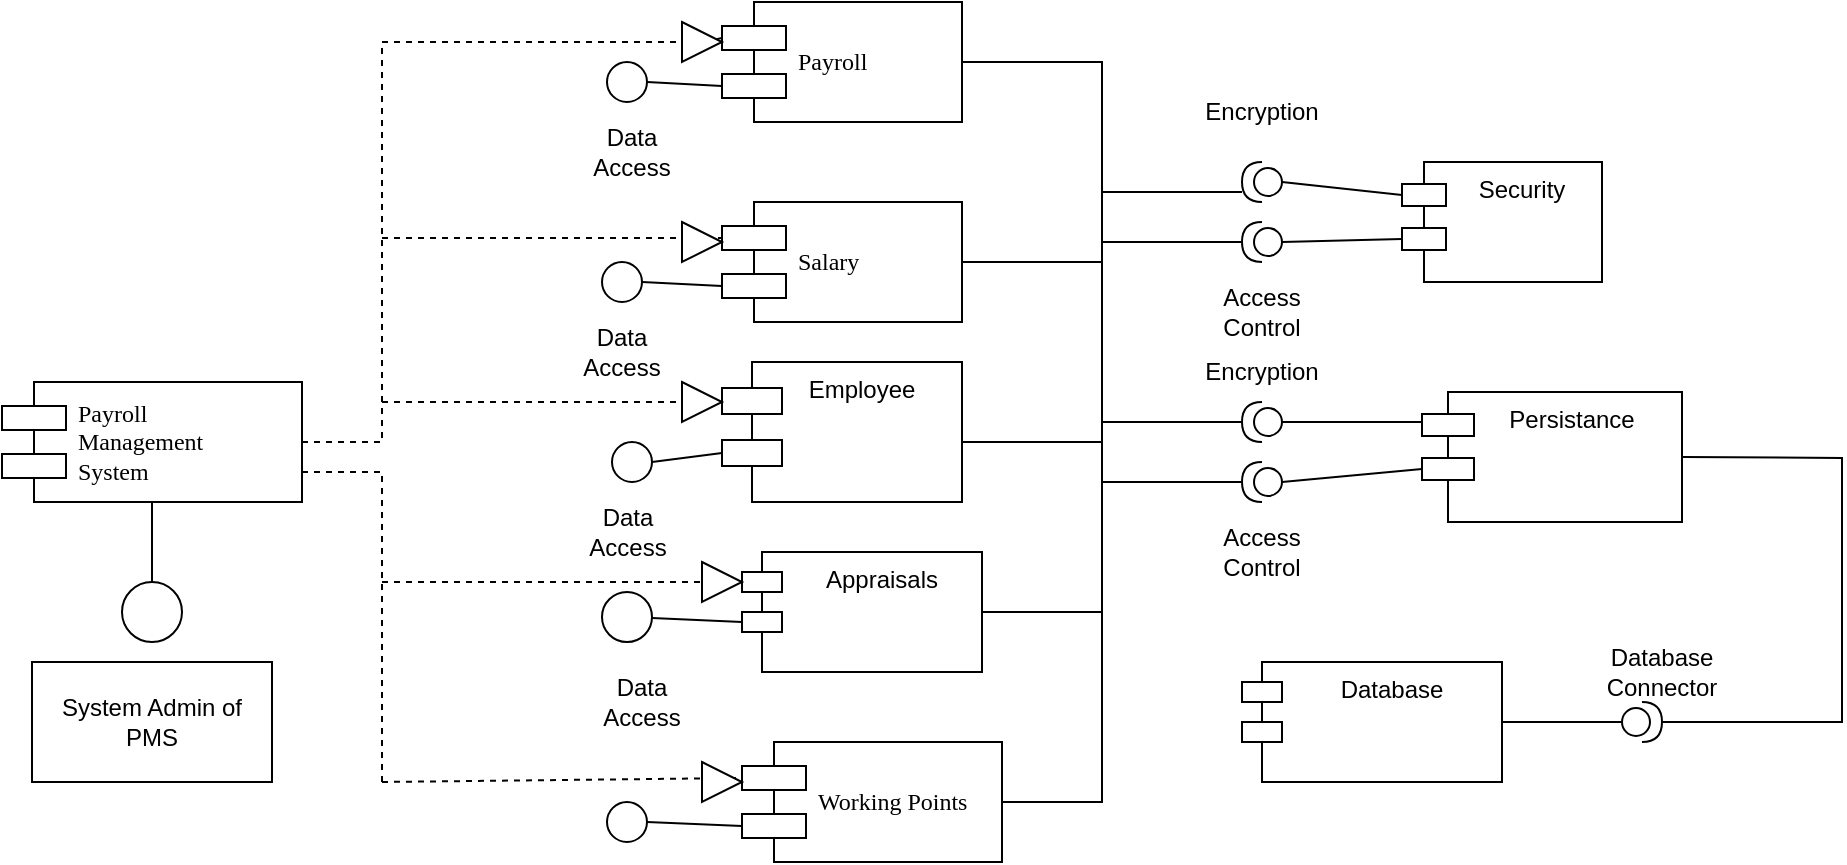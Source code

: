 <mxfile version="16.5.1" type="device"><diagram name="Page-1" id="5f0bae14-7c28-e335-631c-24af17079c00"><mxGraphModel dx="1108" dy="545" grid="1" gridSize="10" guides="1" tooltips="1" connect="1" arrows="1" fold="1" page="1" pageScale="1" pageWidth="1100" pageHeight="850" background="none" math="0" shadow="0"><root><mxCell id="0"/><mxCell id="1" parent="0"/><mxCell id="39150e848f15840c-5" value="Payroll" style="shape=component;align=left;spacingLeft=36;rounded=0;shadow=0;comic=0;labelBackgroundColor=none;strokeWidth=1;fontFamily=Verdana;fontSize=12;html=1;" parent="1" vertex="1"><mxGeometry x="410" y="130" width="120" height="60" as="geometry"/></mxCell><mxCell id="39150e848f15840c-6" value="" style="ellipse;whiteSpace=wrap;html=1;rounded=0;shadow=0;comic=0;labelBackgroundColor=none;strokeWidth=1;fontFamily=Verdana;fontSize=12;align=center;" parent="1" vertex="1"><mxGeometry x="352.5" y="160" width="20" height="20" as="geometry"/></mxCell><mxCell id="39150e848f15840c-7" value="Salary" style="shape=component;align=left;spacingLeft=36;rounded=0;shadow=0;comic=0;labelBackgroundColor=none;strokeWidth=1;fontFamily=Verdana;fontSize=12;html=1;" parent="1" vertex="1"><mxGeometry x="410" y="230" width="120" height="60" as="geometry"/></mxCell><mxCell id="39150e848f15840c-10" value="Working Points" style="shape=component;align=left;spacingLeft=36;rounded=0;shadow=0;comic=0;labelBackgroundColor=none;strokeWidth=1;fontFamily=Verdana;fontSize=12;html=1;" parent="1" vertex="1"><mxGeometry x="420" y="500" width="130" height="60" as="geometry"/></mxCell><mxCell id="QN7IeHzGCjVi90N1gKeP-1" value="&lt;div&gt;Payroll &lt;br&gt;&lt;/div&gt;&lt;div&gt;Management&lt;/div&gt;&lt;div&gt;System&lt;br&gt;&lt;/div&gt;" style="shape=component;align=left;spacingLeft=36;rounded=0;shadow=0;comic=0;labelBackgroundColor=none;strokeWidth=1;fontFamily=Verdana;fontSize=12;html=1;" parent="1" vertex="1"><mxGeometry x="50" y="320" width="150" height="60" as="geometry"/></mxCell><mxCell id="QN7IeHzGCjVi90N1gKeP-2" value="Database" style="shape=module;align=left;spacingLeft=20;align=center;verticalAlign=top;" parent="1" vertex="1"><mxGeometry x="670" y="460" width="130" height="60" as="geometry"/></mxCell><mxCell id="QN7IeHzGCjVi90N1gKeP-3" value="Security" style="shape=module;align=left;spacingLeft=20;align=center;verticalAlign=top;jettyWidth=22;jettyHeight=11;" parent="1" vertex="1"><mxGeometry x="750" y="210" width="100" height="60" as="geometry"/></mxCell><mxCell id="QN7IeHzGCjVi90N1gKeP-4" value="Appraisals" style="shape=module;align=left;spacingLeft=20;align=center;verticalAlign=top;" parent="1" vertex="1"><mxGeometry x="420" y="405" width="120" height="60" as="geometry"/></mxCell><mxCell id="QN7IeHzGCjVi90N1gKeP-5" value="Employee" style="shape=module;align=left;spacingLeft=20;align=center;verticalAlign=top;jettyWidth=30;jettyHeight=13;" parent="1" vertex="1"><mxGeometry x="410" y="310" width="120" height="70" as="geometry"/></mxCell><mxCell id="QN7IeHzGCjVi90N1gKeP-6" value="Persistance" style="shape=module;align=left;spacingLeft=20;align=center;verticalAlign=top;jettyWidth=26;jettyHeight=11;" parent="1" vertex="1"><mxGeometry x="760" y="325" width="130" height="65" as="geometry"/></mxCell><mxCell id="39150e848f15840c-9" value="" style="ellipse;whiteSpace=wrap;html=1;rounded=0;shadow=0;comic=0;labelBackgroundColor=none;strokeWidth=1;fontFamily=Verdana;fontSize=12;align=center;" parent="1" vertex="1"><mxGeometry x="350" y="260" width="20" height="20" as="geometry"/></mxCell><mxCell id="QN7IeHzGCjVi90N1gKeP-13" value="" style="endArrow=none;html=1;rounded=0;entryX=0;entryY=0.7;entryDx=0;entryDy=0;exitX=1;exitY=0.5;exitDx=0;exitDy=0;" parent="1" source="39150e848f15840c-6" target="39150e848f15840c-5" edge="1"><mxGeometry width="50" height="50" relative="1" as="geometry"><mxPoint x="200" y="260" as="sourcePoint"/><mxPoint x="250" y="210" as="targetPoint"/></mxGeometry></mxCell><mxCell id="QN7IeHzGCjVi90N1gKeP-15" value="" style="ellipse;whiteSpace=wrap;html=1;aspect=fixed;" parent="1" vertex="1"><mxGeometry x="355" y="350" width="20" height="20" as="geometry"/></mxCell><mxCell id="QN7IeHzGCjVi90N1gKeP-17" value="" style="endArrow=none;html=1;rounded=0;entryX=0;entryY=0;entryDx=0;entryDy=35;entryPerimeter=0;startArrow=none;" parent="1" source="QN7IeHzGCjVi90N1gKeP-22" target="QN7IeHzGCjVi90N1gKeP-4" edge="1"><mxGeometry width="50" height="50" relative="1" as="geometry"><mxPoint x="260" y="435" as="sourcePoint"/><mxPoint x="280" y="420" as="targetPoint"/></mxGeometry></mxCell><mxCell id="QN7IeHzGCjVi90N1gKeP-18" value="" style="endArrow=none;html=1;rounded=0;entryX=0;entryY=0;entryDx=0;entryDy=45.5;entryPerimeter=0;exitX=1;exitY=0.5;exitDx=0;exitDy=0;" parent="1" source="QN7IeHzGCjVi90N1gKeP-15" target="QN7IeHzGCjVi90N1gKeP-5" edge="1"><mxGeometry width="50" height="50" relative="1" as="geometry"><mxPoint x="220" y="440" as="sourcePoint"/><mxPoint x="270" y="390" as="targetPoint"/></mxGeometry></mxCell><mxCell id="QN7IeHzGCjVi90N1gKeP-22" value="" style="ellipse;whiteSpace=wrap;html=1;aspect=fixed;" parent="1" vertex="1"><mxGeometry x="350" y="425" width="25" height="25" as="geometry"/></mxCell><mxCell id="QN7IeHzGCjVi90N1gKeP-25" value="" style="ellipse;whiteSpace=wrap;html=1;aspect=fixed;" parent="1" vertex="1"><mxGeometry x="110" y="420" width="30" height="30" as="geometry"/></mxCell><mxCell id="QN7IeHzGCjVi90N1gKeP-26" value="" style="ellipse;whiteSpace=wrap;html=1;aspect=fixed;" parent="1" vertex="1"><mxGeometry x="352.5" y="530" width="20" height="20" as="geometry"/></mxCell><mxCell id="QN7IeHzGCjVi90N1gKeP-27" value="" style="endArrow=none;html=1;rounded=0;entryX=0.5;entryY=1;entryDx=0;entryDy=0;exitX=0.5;exitY=0;exitDx=0;exitDy=0;" parent="1" source="QN7IeHzGCjVi90N1gKeP-25" target="QN7IeHzGCjVi90N1gKeP-1" edge="1"><mxGeometry width="50" height="50" relative="1" as="geometry"><mxPoint x="70" y="450" as="sourcePoint"/><mxPoint x="120" y="400" as="targetPoint"/></mxGeometry></mxCell><mxCell id="QN7IeHzGCjVi90N1gKeP-28" value="" style="endArrow=none;html=1;rounded=0;exitX=1;exitY=0.5;exitDx=0;exitDy=0;entryX=0;entryY=0.7;entryDx=0;entryDy=0;" parent="1" source="QN7IeHzGCjVi90N1gKeP-26" target="39150e848f15840c-10" edge="1"><mxGeometry width="50" height="50" relative="1" as="geometry"><mxPoint x="510" y="380" as="sourcePoint"/><mxPoint x="560" y="330" as="targetPoint"/></mxGeometry></mxCell><mxCell id="QN7IeHzGCjVi90N1gKeP-29" value="&lt;div&gt;System Admin of&lt;/div&gt;&lt;div&gt;PMS&lt;br&gt;&lt;/div&gt;" style="rounded=0;whiteSpace=wrap;html=1;" parent="1" vertex="1"><mxGeometry x="65" y="460" width="120" height="60" as="geometry"/></mxCell><mxCell id="QN7IeHzGCjVi90N1gKeP-30" value="" style="endArrow=none;dashed=1;html=1;rounded=0;" parent="1" edge="1"><mxGeometry width="50" height="50" relative="1" as="geometry"><mxPoint x="200" y="350" as="sourcePoint"/><mxPoint x="240" y="150" as="targetPoint"/><Array as="points"><mxPoint x="240" y="350"/></Array></mxGeometry></mxCell><mxCell id="QN7IeHzGCjVi90N1gKeP-31" value="" style="endArrow=none;html=1;rounded=0;entryX=0;entryY=0.7;entryDx=0;entryDy=0;exitX=1;exitY=0.5;exitDx=0;exitDy=0;" parent="1" source="39150e848f15840c-9" target="39150e848f15840c-7" edge="1"><mxGeometry width="50" height="50" relative="1" as="geometry"><mxPoint x="530" y="350" as="sourcePoint"/><mxPoint x="580" y="300" as="targetPoint"/></mxGeometry></mxCell><mxCell id="QN7IeHzGCjVi90N1gKeP-34" value="" style="endArrow=none;dashed=1;html=1;rounded=0;entryX=0;entryY=0.3;entryDx=0;entryDy=0;startArrow=none;" parent="1" source="QN7IeHzGCjVi90N1gKeP-35" target="39150e848f15840c-5" edge="1"><mxGeometry width="50" height="50" relative="1" as="geometry"><mxPoint x="240" y="148" as="sourcePoint"/><mxPoint x="580" y="300" as="targetPoint"/></mxGeometry></mxCell><mxCell id="QN7IeHzGCjVi90N1gKeP-35" value="" style="triangle;whiteSpace=wrap;html=1;" parent="1" vertex="1"><mxGeometry x="390" y="140" width="20" height="20" as="geometry"/></mxCell><mxCell id="QN7IeHzGCjVi90N1gKeP-36" value="" style="endArrow=none;dashed=1;html=1;rounded=0;entryX=0;entryY=0.5;entryDx=0;entryDy=0;" parent="1" target="QN7IeHzGCjVi90N1gKeP-35" edge="1"><mxGeometry width="50" height="50" relative="1" as="geometry"><mxPoint x="240" y="150" as="sourcePoint"/><mxPoint x="410" y="148" as="targetPoint"/></mxGeometry></mxCell><mxCell id="QN7IeHzGCjVi90N1gKeP-38" value="" style="endArrow=none;dashed=1;html=1;rounded=0;entryX=0;entryY=0.3;entryDx=0;entryDy=0;" parent="1" target="39150e848f15840c-7" edge="1"><mxGeometry width="50" height="50" relative="1" as="geometry"><mxPoint x="240" y="248" as="sourcePoint"/><mxPoint x="580" y="300" as="targetPoint"/></mxGeometry></mxCell><mxCell id="QN7IeHzGCjVi90N1gKeP-39" value="" style="triangle;whiteSpace=wrap;html=1;" parent="1" vertex="1"><mxGeometry x="390" y="240" width="20" height="20" as="geometry"/></mxCell><mxCell id="QN7IeHzGCjVi90N1gKeP-41" value="" style="triangle;whiteSpace=wrap;html=1;" parent="1" vertex="1"><mxGeometry x="390" y="320" width="20" height="20" as="geometry"/></mxCell><mxCell id="QN7IeHzGCjVi90N1gKeP-42" value="" style="endArrow=none;dashed=1;html=1;rounded=0;entryX=0;entryY=0.5;entryDx=0;entryDy=0;" parent="1" target="QN7IeHzGCjVi90N1gKeP-41" edge="1"><mxGeometry width="50" height="50" relative="1" as="geometry"><mxPoint x="240" y="330" as="sourcePoint"/><mxPoint x="420" y="335" as="targetPoint"/></mxGeometry></mxCell><mxCell id="QN7IeHzGCjVi90N1gKeP-46" value="" style="endArrow=none;dashed=1;html=1;rounded=0;exitX=1;exitY=0.75;exitDx=0;exitDy=0;" parent="1" source="QN7IeHzGCjVi90N1gKeP-1" edge="1"><mxGeometry width="50" height="50" relative="1" as="geometry"><mxPoint x="530" y="350" as="sourcePoint"/><mxPoint x="240" y="520" as="targetPoint"/><Array as="points"><mxPoint x="240" y="365"/></Array></mxGeometry></mxCell><mxCell id="QN7IeHzGCjVi90N1gKeP-47" value="" style="endArrow=none;dashed=1;html=1;rounded=0;entryX=0;entryY=0.3;entryDx=0;entryDy=0;" parent="1" target="39150e848f15840c-10" edge="1"><mxGeometry width="50" height="50" relative="1" as="geometry"><mxPoint x="240" y="520" as="sourcePoint"/><mxPoint x="580" y="300" as="targetPoint"/></mxGeometry></mxCell><mxCell id="QN7IeHzGCjVi90N1gKeP-48" value="" style="endArrow=none;dashed=1;html=1;rounded=0;entryX=0;entryY=0;entryDx=0;entryDy=15;entryPerimeter=0;" parent="1" target="QN7IeHzGCjVi90N1gKeP-4" edge="1"><mxGeometry width="50" height="50" relative="1" as="geometry"><mxPoint x="240" y="420" as="sourcePoint"/><mxPoint x="580" y="300" as="targetPoint"/></mxGeometry></mxCell><mxCell id="QN7IeHzGCjVi90N1gKeP-49" value="" style="triangle;whiteSpace=wrap;html=1;" parent="1" vertex="1"><mxGeometry x="400" y="510" width="20" height="20" as="geometry"/></mxCell><mxCell id="QN7IeHzGCjVi90N1gKeP-50" value="" style="triangle;whiteSpace=wrap;html=1;" parent="1" vertex="1"><mxGeometry x="400" y="410" width="20" height="20" as="geometry"/></mxCell><mxCell id="QN7IeHzGCjVi90N1gKeP-51" value="" style="endArrow=none;html=1;rounded=0;exitX=1;exitY=0.5;exitDx=0;exitDy=0;entryX=1;entryY=0.5;entryDx=0;entryDy=0;" parent="1" source="39150e848f15840c-10" target="39150e848f15840c-5" edge="1"><mxGeometry width="50" height="50" relative="1" as="geometry"><mxPoint x="600" y="520" as="sourcePoint"/><mxPoint x="600" y="160" as="targetPoint"/><Array as="points"><mxPoint x="600" y="530"/><mxPoint x="600" y="260"/><mxPoint x="600" y="160"/></Array></mxGeometry></mxCell><mxCell id="QN7IeHzGCjVi90N1gKeP-52" value="" style="endArrow=none;html=1;rounded=0;" parent="1" edge="1"><mxGeometry width="50" height="50" relative="1" as="geometry"><mxPoint x="530" y="350" as="sourcePoint"/><mxPoint x="600" y="350" as="targetPoint"/></mxGeometry></mxCell><mxCell id="QN7IeHzGCjVi90N1gKeP-53" value="" style="endArrow=none;html=1;rounded=0;exitX=1;exitY=0.5;exitDx=0;exitDy=0;" parent="1" source="39150e848f15840c-7" edge="1"><mxGeometry width="50" height="50" relative="1" as="geometry"><mxPoint x="530" y="350" as="sourcePoint"/><mxPoint x="600" y="260" as="targetPoint"/></mxGeometry></mxCell><mxCell id="QN7IeHzGCjVi90N1gKeP-54" value="" style="endArrow=none;html=1;rounded=0;exitX=1;exitY=0.5;exitDx=0;exitDy=0;" parent="1" source="QN7IeHzGCjVi90N1gKeP-4" edge="1"><mxGeometry width="50" height="50" relative="1" as="geometry"><mxPoint x="530" y="350" as="sourcePoint"/><mxPoint x="600" y="435" as="targetPoint"/></mxGeometry></mxCell><mxCell id="QN7IeHzGCjVi90N1gKeP-58" value="" style="shape=providedRequiredInterface;html=1;verticalLabelPosition=bottom;sketch=0;direction=west;" parent="1" vertex="1"><mxGeometry x="670" y="330" width="20" height="20" as="geometry"/></mxCell><mxCell id="QN7IeHzGCjVi90N1gKeP-77" value="" style="rounded=0;orthogonalLoop=1;jettySize=auto;html=1;endArrow=none;endFill=0;sketch=0;sourcePerimeterSpacing=0;targetPerimeterSpacing=0;" parent="1" edge="1"><mxGeometry relative="1" as="geometry"><mxPoint x="600" y="225" as="sourcePoint"/><mxPoint x="670" y="225" as="targetPoint"/></mxGeometry></mxCell><mxCell id="QN7IeHzGCjVi90N1gKeP-83" value="" style="rounded=0;orthogonalLoop=1;jettySize=auto;html=1;endArrow=none;endFill=0;sketch=0;sourcePerimeterSpacing=0;targetPerimeterSpacing=0;" parent="1" edge="1"><mxGeometry relative="1" as="geometry"><mxPoint x="600" y="250" as="sourcePoint"/><mxPoint x="670" y="250" as="targetPoint"/></mxGeometry></mxCell><mxCell id="QN7IeHzGCjVi90N1gKeP-86" value="" style="endArrow=none;html=1;rounded=0;entryX=1;entryY=0.5;entryDx=0;entryDy=0;entryPerimeter=0;" parent="1" target="QN7IeHzGCjVi90N1gKeP-58" edge="1"><mxGeometry width="50" height="50" relative="1" as="geometry"><mxPoint x="600" y="340" as="sourcePoint"/><mxPoint x="580" y="300" as="targetPoint"/></mxGeometry></mxCell><mxCell id="QN7IeHzGCjVi90N1gKeP-87" value="" style="endArrow=none;html=1;rounded=0;entryX=0;entryY=0;entryDx=0;entryDy=15;entryPerimeter=0;exitX=0;exitY=0.5;exitDx=0;exitDy=0;exitPerimeter=0;" parent="1" source="QN7IeHzGCjVi90N1gKeP-58" target="QN7IeHzGCjVi90N1gKeP-6" edge="1"><mxGeometry width="50" height="50" relative="1" as="geometry"><mxPoint x="530" y="350" as="sourcePoint"/><mxPoint x="580" y="300" as="targetPoint"/></mxGeometry></mxCell><mxCell id="QN7IeHzGCjVi90N1gKeP-88" value="" style="shape=providedRequiredInterface;html=1;verticalLabelPosition=bottom;sketch=0;direction=west;" parent="1" vertex="1"><mxGeometry x="670" y="360" width="20" height="20" as="geometry"/></mxCell><mxCell id="QN7IeHzGCjVi90N1gKeP-89" value="" style="endArrow=none;html=1;rounded=0;exitX=0;exitY=0.5;exitDx=0;exitDy=0;exitPerimeter=0;" parent="1" source="QN7IeHzGCjVi90N1gKeP-88" target="QN7IeHzGCjVi90N1gKeP-6" edge="1"><mxGeometry width="50" height="50" relative="1" as="geometry"><mxPoint x="530" y="350" as="sourcePoint"/><mxPoint x="580" y="300" as="targetPoint"/></mxGeometry></mxCell><mxCell id="QN7IeHzGCjVi90N1gKeP-90" value="" style="endArrow=none;html=1;rounded=0;entryX=1;entryY=0.5;entryDx=0;entryDy=0;entryPerimeter=0;" parent="1" target="QN7IeHzGCjVi90N1gKeP-88" edge="1"><mxGeometry width="50" height="50" relative="1" as="geometry"><mxPoint x="600" y="370" as="sourcePoint"/><mxPoint x="580" y="300" as="targetPoint"/></mxGeometry></mxCell><mxCell id="QN7IeHzGCjVi90N1gKeP-91" value="" style="shape=providedRequiredInterface;html=1;verticalLabelPosition=bottom;sketch=0;direction=west;" parent="1" vertex="1"><mxGeometry x="670" y="240" width="20" height="20" as="geometry"/></mxCell><mxCell id="QN7IeHzGCjVi90N1gKeP-92" value="" style="shape=providedRequiredInterface;html=1;verticalLabelPosition=bottom;sketch=0;direction=west;" parent="1" vertex="1"><mxGeometry x="670" y="210" width="20" height="20" as="geometry"/></mxCell><mxCell id="QN7IeHzGCjVi90N1gKeP-93" value="" style="endArrow=none;html=1;rounded=0;entryX=0;entryY=0;entryDx=0;entryDy=16.5;entryPerimeter=0;exitX=0;exitY=0.5;exitDx=0;exitDy=0;exitPerimeter=0;" parent="1" source="QN7IeHzGCjVi90N1gKeP-92" target="QN7IeHzGCjVi90N1gKeP-3" edge="1"><mxGeometry width="50" height="50" relative="1" as="geometry"><mxPoint x="530" y="350" as="sourcePoint"/><mxPoint x="580" y="300" as="targetPoint"/></mxGeometry></mxCell><mxCell id="QN7IeHzGCjVi90N1gKeP-94" value="" style="endArrow=none;html=1;rounded=0;entryX=0;entryY=0;entryDx=0;entryDy=38.5;entryPerimeter=0;exitX=0;exitY=0.5;exitDx=0;exitDy=0;exitPerimeter=0;" parent="1" source="QN7IeHzGCjVi90N1gKeP-91" target="QN7IeHzGCjVi90N1gKeP-3" edge="1"><mxGeometry width="50" height="50" relative="1" as="geometry"><mxPoint x="530" y="350" as="sourcePoint"/><mxPoint x="580" y="300" as="targetPoint"/></mxGeometry></mxCell><mxCell id="QN7IeHzGCjVi90N1gKeP-95" value="" style="shape=providedRequiredInterface;html=1;verticalLabelPosition=bottom;sketch=0;" parent="1" vertex="1"><mxGeometry x="860" y="480" width="20" height="20" as="geometry"/></mxCell><mxCell id="QN7IeHzGCjVi90N1gKeP-96" value="" style="endArrow=none;html=1;rounded=0;entryX=0;entryY=0.5;entryDx=0;entryDy=0;entryPerimeter=0;exitX=1;exitY=0.5;exitDx=0;exitDy=0;" parent="1" source="QN7IeHzGCjVi90N1gKeP-2" target="QN7IeHzGCjVi90N1gKeP-95" edge="1"><mxGeometry width="50" height="50" relative="1" as="geometry"><mxPoint x="530" y="350" as="sourcePoint"/><mxPoint x="580" y="300" as="targetPoint"/></mxGeometry></mxCell><mxCell id="QN7IeHzGCjVi90N1gKeP-97" value="" style="endArrow=none;html=1;rounded=0;entryX=1;entryY=0.5;entryDx=0;entryDy=0;exitX=1;exitY=0.5;exitDx=0;exitDy=0;exitPerimeter=0;" parent="1" source="QN7IeHzGCjVi90N1gKeP-95" target="QN7IeHzGCjVi90N1gKeP-6" edge="1"><mxGeometry width="50" height="50" relative="1" as="geometry"><mxPoint x="900" y="460" as="sourcePoint"/><mxPoint x="580" y="300" as="targetPoint"/><Array as="points"><mxPoint x="970" y="490"/><mxPoint x="970" y="358"/></Array></mxGeometry></mxCell><mxCell id="QN7IeHzGCjVi90N1gKeP-98" value="Data Access" style="text;html=1;strokeColor=none;fillColor=none;align=center;verticalAlign=middle;whiteSpace=wrap;rounded=0;" parent="1" vertex="1"><mxGeometry x="335" y="190" width="60" height="30" as="geometry"/></mxCell><mxCell id="QN7IeHzGCjVi90N1gKeP-99" value="Encryption" style="text;html=1;strokeColor=none;fillColor=none;align=center;verticalAlign=middle;whiteSpace=wrap;rounded=0;" parent="1" vertex="1"><mxGeometry x="650" y="300" width="60" height="30" as="geometry"/></mxCell><mxCell id="QN7IeHzGCjVi90N1gKeP-100" value="Data Access" style="text;html=1;strokeColor=none;fillColor=none;align=center;verticalAlign=middle;whiteSpace=wrap;rounded=0;" parent="1" vertex="1"><mxGeometry x="340" y="465" width="60" height="30" as="geometry"/></mxCell><mxCell id="QN7IeHzGCjVi90N1gKeP-101" value="Data Access" style="text;html=1;strokeColor=none;fillColor=none;align=center;verticalAlign=middle;whiteSpace=wrap;rounded=0;" parent="1" vertex="1"><mxGeometry x="332.5" y="380" width="60" height="30" as="geometry"/></mxCell><mxCell id="QN7IeHzGCjVi90N1gKeP-102" value="Data Access" style="text;html=1;strokeColor=none;fillColor=none;align=center;verticalAlign=middle;whiteSpace=wrap;rounded=0;" parent="1" vertex="1"><mxGeometry x="330" y="290" width="60" height="30" as="geometry"/></mxCell><mxCell id="QN7IeHzGCjVi90N1gKeP-103" value="Access Control" style="text;html=1;strokeColor=none;fillColor=none;align=center;verticalAlign=middle;whiteSpace=wrap;rounded=0;" parent="1" vertex="1"><mxGeometry x="650" y="270" width="60" height="30" as="geometry"/></mxCell><mxCell id="QN7IeHzGCjVi90N1gKeP-104" value="Encryption" style="text;html=1;strokeColor=none;fillColor=none;align=center;verticalAlign=middle;whiteSpace=wrap;rounded=0;" parent="1" vertex="1"><mxGeometry x="650" y="170" width="60" height="30" as="geometry"/></mxCell><mxCell id="QN7IeHzGCjVi90N1gKeP-105" value="Access Control" style="text;html=1;strokeColor=none;fillColor=none;align=center;verticalAlign=middle;whiteSpace=wrap;rounded=0;" parent="1" vertex="1"><mxGeometry x="650" y="390" width="60" height="30" as="geometry"/></mxCell><mxCell id="QN7IeHzGCjVi90N1gKeP-106" value="Database Connector" style="text;html=1;strokeColor=none;fillColor=none;align=center;verticalAlign=middle;whiteSpace=wrap;rounded=0;" parent="1" vertex="1"><mxGeometry x="850" y="450" width="60" height="30" as="geometry"/></mxCell></root></mxGraphModel></diagram></mxfile>
